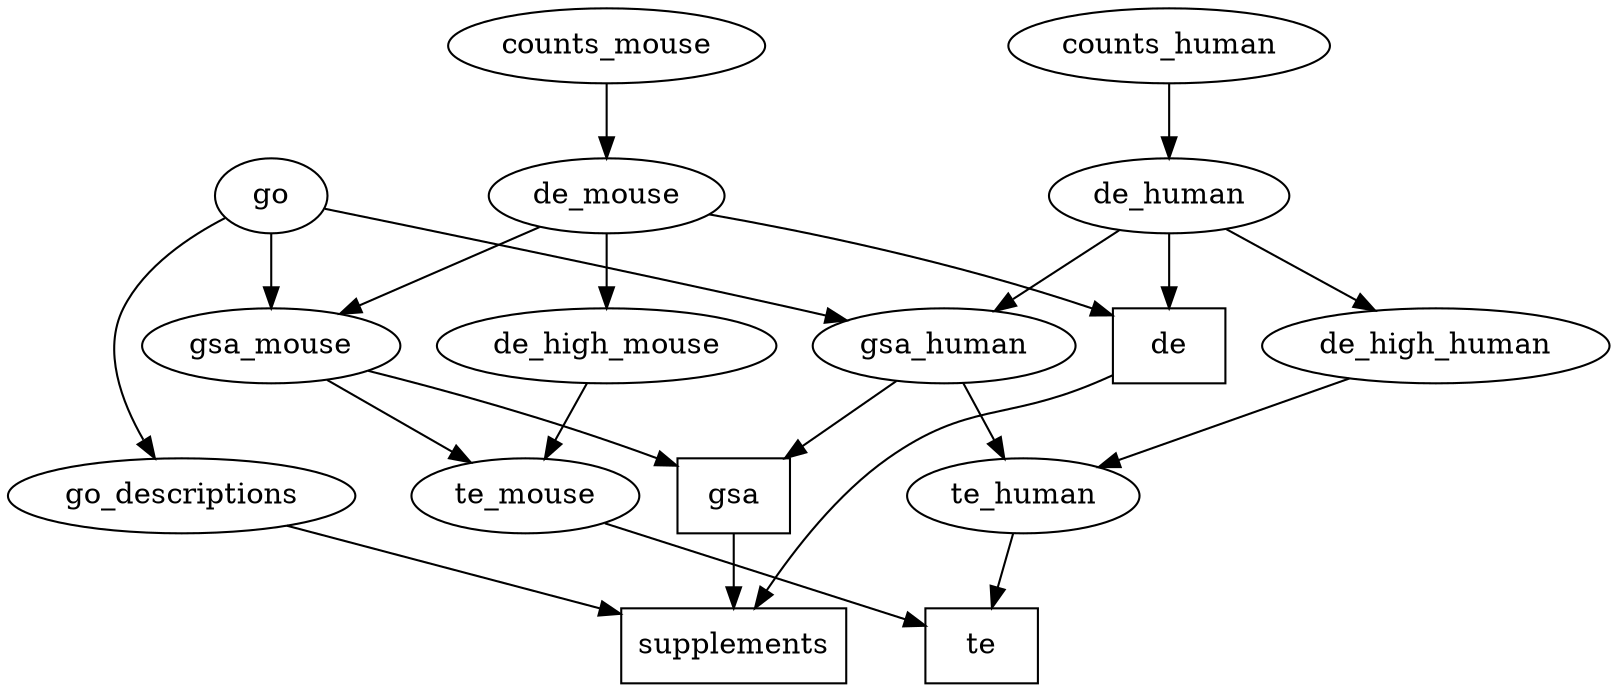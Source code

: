 digraph Makefile {
    counts_human -> de_human;
    counts_mouse -> de_mouse;

    de_human -> de_high_human;
    de_mouse -> de_high_mouse;

    go -> gsa_human;
    go -> gsa_mouse;
    de_human -> gsa_human;
    de_mouse -> gsa_mouse;

    de_high_human -> te_human;
    gsa_human -> te_human;
    de_high_mouse -> te_mouse;
    gsa_mouse -> te_mouse;

    te_human -> te;
    te_mouse -> te;

    de_human -> de;
    de_mouse -> de;
    gsa_human -> gsa;
    gsa_mouse -> gsa;
    go -> go_descriptions;
    de -> supplements;
    gsa -> supplements;
    go_descriptions -> supplements;

    // Box shapes are .PHONY targets
    de [shape=box];
    gsa [shape=box];
    te [shape=box];
    supplements [shape=box];
}
